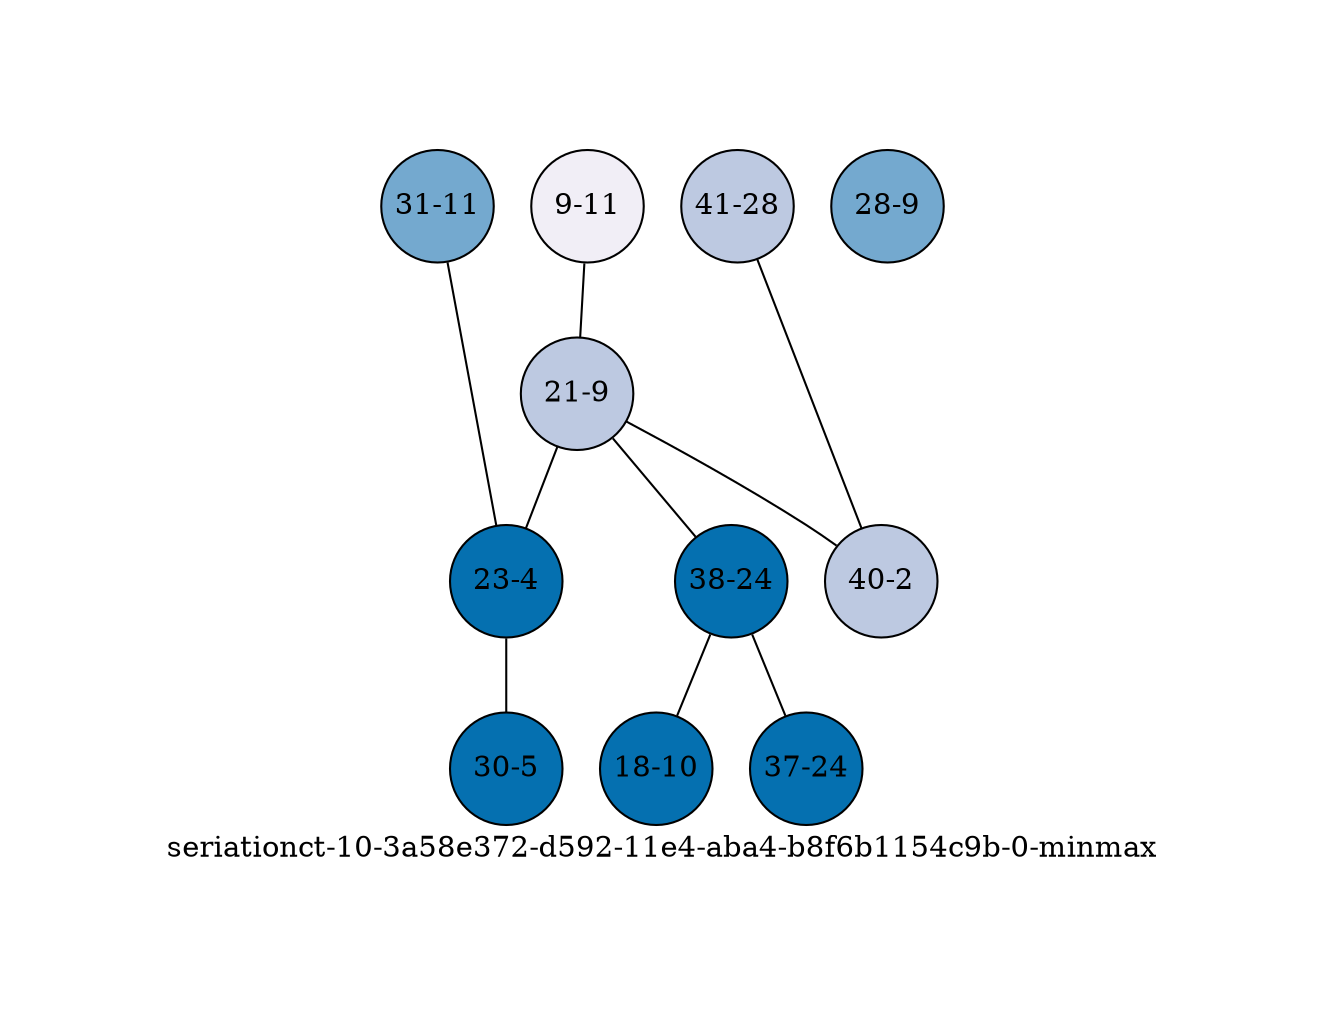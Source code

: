 strict graph "seriationct-10-3a58e372-d592-11e4-aba4-b8f6b1154c9b-0-minmax" {
labelloc=b;
ratio=auto;
pad="1.0";
label="seriationct-10-3a58e372-d592-11e4-aba4-b8f6b1154c9b-0-minmax";
node [width="0.75", style=filled, fixedsize=true, height="0.75", shape=circle, label=""];
0 [xCoordinate="11.0", appears_in_slice=2, yCoordinate="31.0", colorscheme=pubu4, short_label="31-11", label="31-11", fillcolor=3, id=0, size="454.50201905"];
1 [xCoordinate="9.0", appears_in_slice=2, yCoordinate="28.0", colorscheme=pubu4, short_label="28-9", label="28-9", fillcolor=3, id=1, size="454.50201905"];
2 [xCoordinate="28.0", appears_in_slice=3, yCoordinate="41.0", colorscheme=pubu4, short_label="41-28", label="41-28", fillcolor=2, id=2, size="608.597145587"];
3 [xCoordinate="11.0", appears_in_slice=4, yCoordinate="9.0", colorscheme=pubu4, short_label="9-11", label="9-11", fillcolor=1, id=3, size="711.306679819"];
4 [xCoordinate="9.0", appears_in_slice=3, yCoordinate="21.0", colorscheme=pubu4, short_label="21-9", label="21-9", fillcolor=2, id=4, size="608.597145587"];
5 [xCoordinate="4.0", appears_in_slice=1, yCoordinate="23.0", colorscheme=pubu4, short_label="23-4", label="23-4", fillcolor=4, id=5, size="477.852100737"];
6 [xCoordinate="5.0", appears_in_slice=1, yCoordinate="30.0", colorscheme=pubu4, short_label="30-5", label="30-5", fillcolor=4, id=6, size="366.064547949"];
7 [xCoordinate="24.0", appears_in_slice=1, yCoordinate="38.0", colorscheme=pubu4, short_label="38-24", label="38-24", fillcolor=4, id=7, size="477.852100737"];
8 [xCoordinate="24.0", appears_in_slice=1, yCoordinate="37.0", colorscheme=pubu4, short_label="37-24", label="37-24", fillcolor=4, id=8, size="366.064547949"];
9 [xCoordinate="2.0", appears_in_slice=3, yCoordinate="40.0", colorscheme=pubu4, short_label="40-2", label="40-2", fillcolor=2, id=9, size="608.597145587"];
10 [xCoordinate="10.0", appears_in_slice=1, yCoordinate="18.0", colorscheme=pubu4, short_label="18-10", label="18-10", fillcolor=4, id=10, size="366.064547949"];
0 -- 5  [inverseweight="4.22591331808", weight="0.236635237103"];
2 -- 9  [inverseweight="54.7766326686", weight="0.0182559597274"];
3 -- 4  [inverseweight="6.04042443516", weight="0.165551280499"];
4 -- 9  [inverseweight="5.53604526349", weight="0.180634361246"];
4 -- 5  [inverseweight="5.03709912019", weight="0.198526964854"];
4 -- 7  [inverseweight="4.83473891608", weight="0.206836401584"];
5 -- 6  [inverseweight="3.66874953078", weight="0.272572436905"];
7 -- 8  [inverseweight="5.47195909805", weight="0.182749904026"];
7 -- 10  [inverseweight="3.12337562699", weight="0.320166422303"];
}
